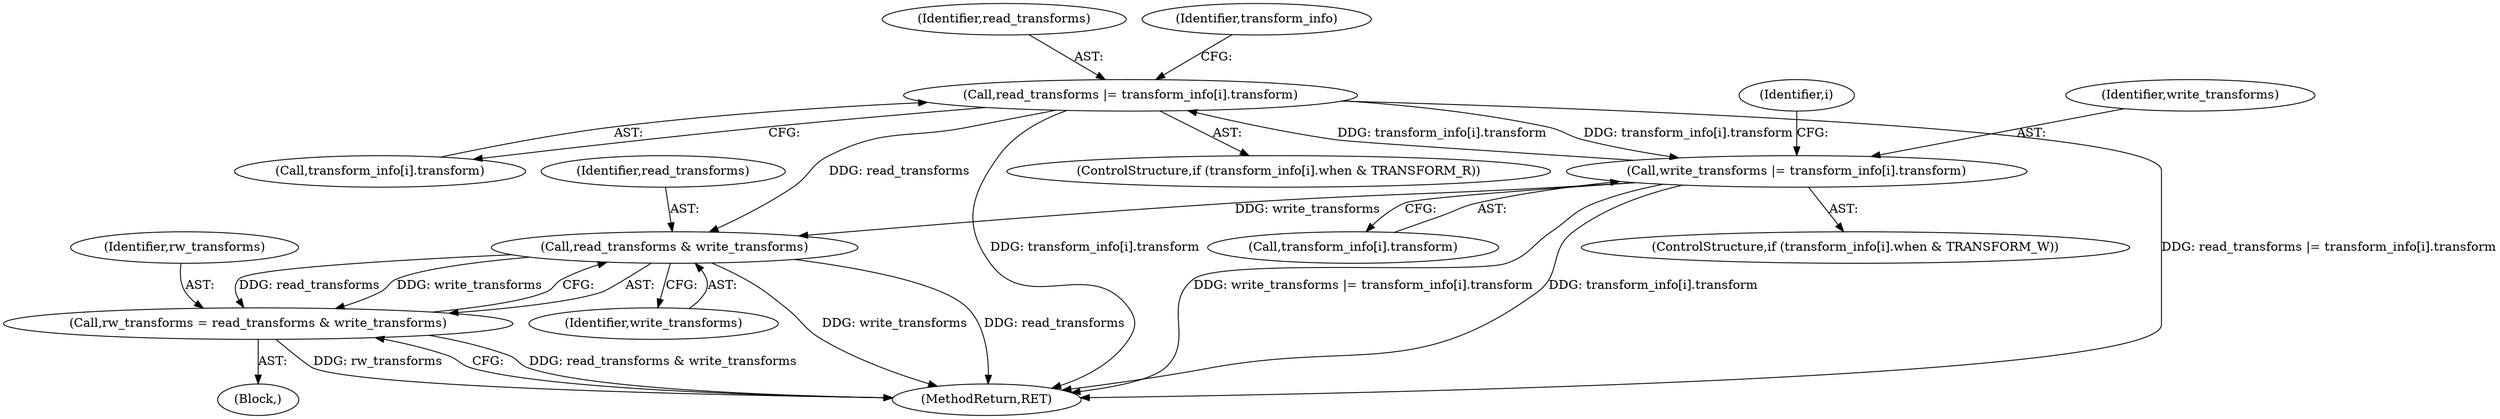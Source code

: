 digraph "0_Android_9d4853418ab2f754c2b63e091c29c5529b8b86ca_26@API" {
"1000148" [label="(Call,read_transforms & write_transforms)"];
"1000124" [label="(Call,read_transforms |= transform_info[i].transform)"];
"1000139" [label="(Call,write_transforms |= transform_info[i].transform)"];
"1000146" [label="(Call,rw_transforms = read_transforms & write_transforms)"];
"1000146" [label="(Call,rw_transforms = read_transforms & write_transforms)"];
"1000124" [label="(Call,read_transforms |= transform_info[i].transform)"];
"1000139" [label="(Call,write_transforms |= transform_info[i].transform)"];
"1000104" [label="(Block,)"];
"1000126" [label="(Call,transform_info[i].transform)"];
"1000131" [label="(ControlStructure,if (transform_info[i].when & TRANSFORM_W))"];
"1000141" [label="(Call,transform_info[i].transform)"];
"1000125" [label="(Identifier,read_transforms)"];
"1000140" [label="(Identifier,write_transforms)"];
"1000114" [label="(Identifier,i)"];
"1000150" [label="(Identifier,write_transforms)"];
"1000135" [label="(Identifier,transform_info)"];
"1000151" [label="(MethodReturn,RET)"];
"1000148" [label="(Call,read_transforms & write_transforms)"];
"1000149" [label="(Identifier,read_transforms)"];
"1000116" [label="(ControlStructure,if (transform_info[i].when & TRANSFORM_R))"];
"1000147" [label="(Identifier,rw_transforms)"];
"1000148" -> "1000146"  [label="AST: "];
"1000148" -> "1000150"  [label="CFG: "];
"1000149" -> "1000148"  [label="AST: "];
"1000150" -> "1000148"  [label="AST: "];
"1000146" -> "1000148"  [label="CFG: "];
"1000148" -> "1000151"  [label="DDG: write_transforms"];
"1000148" -> "1000151"  [label="DDG: read_transforms"];
"1000148" -> "1000146"  [label="DDG: read_transforms"];
"1000148" -> "1000146"  [label="DDG: write_transforms"];
"1000124" -> "1000148"  [label="DDG: read_transforms"];
"1000139" -> "1000148"  [label="DDG: write_transforms"];
"1000124" -> "1000116"  [label="AST: "];
"1000124" -> "1000126"  [label="CFG: "];
"1000125" -> "1000124"  [label="AST: "];
"1000126" -> "1000124"  [label="AST: "];
"1000135" -> "1000124"  [label="CFG: "];
"1000124" -> "1000151"  [label="DDG: transform_info[i].transform"];
"1000124" -> "1000151"  [label="DDG: read_transforms |= transform_info[i].transform"];
"1000139" -> "1000124"  [label="DDG: transform_info[i].transform"];
"1000124" -> "1000139"  [label="DDG: transform_info[i].transform"];
"1000139" -> "1000131"  [label="AST: "];
"1000139" -> "1000141"  [label="CFG: "];
"1000140" -> "1000139"  [label="AST: "];
"1000141" -> "1000139"  [label="AST: "];
"1000114" -> "1000139"  [label="CFG: "];
"1000139" -> "1000151"  [label="DDG: transform_info[i].transform"];
"1000139" -> "1000151"  [label="DDG: write_transforms |= transform_info[i].transform"];
"1000146" -> "1000104"  [label="AST: "];
"1000147" -> "1000146"  [label="AST: "];
"1000151" -> "1000146"  [label="CFG: "];
"1000146" -> "1000151"  [label="DDG: read_transforms & write_transforms"];
"1000146" -> "1000151"  [label="DDG: rw_transforms"];
}
